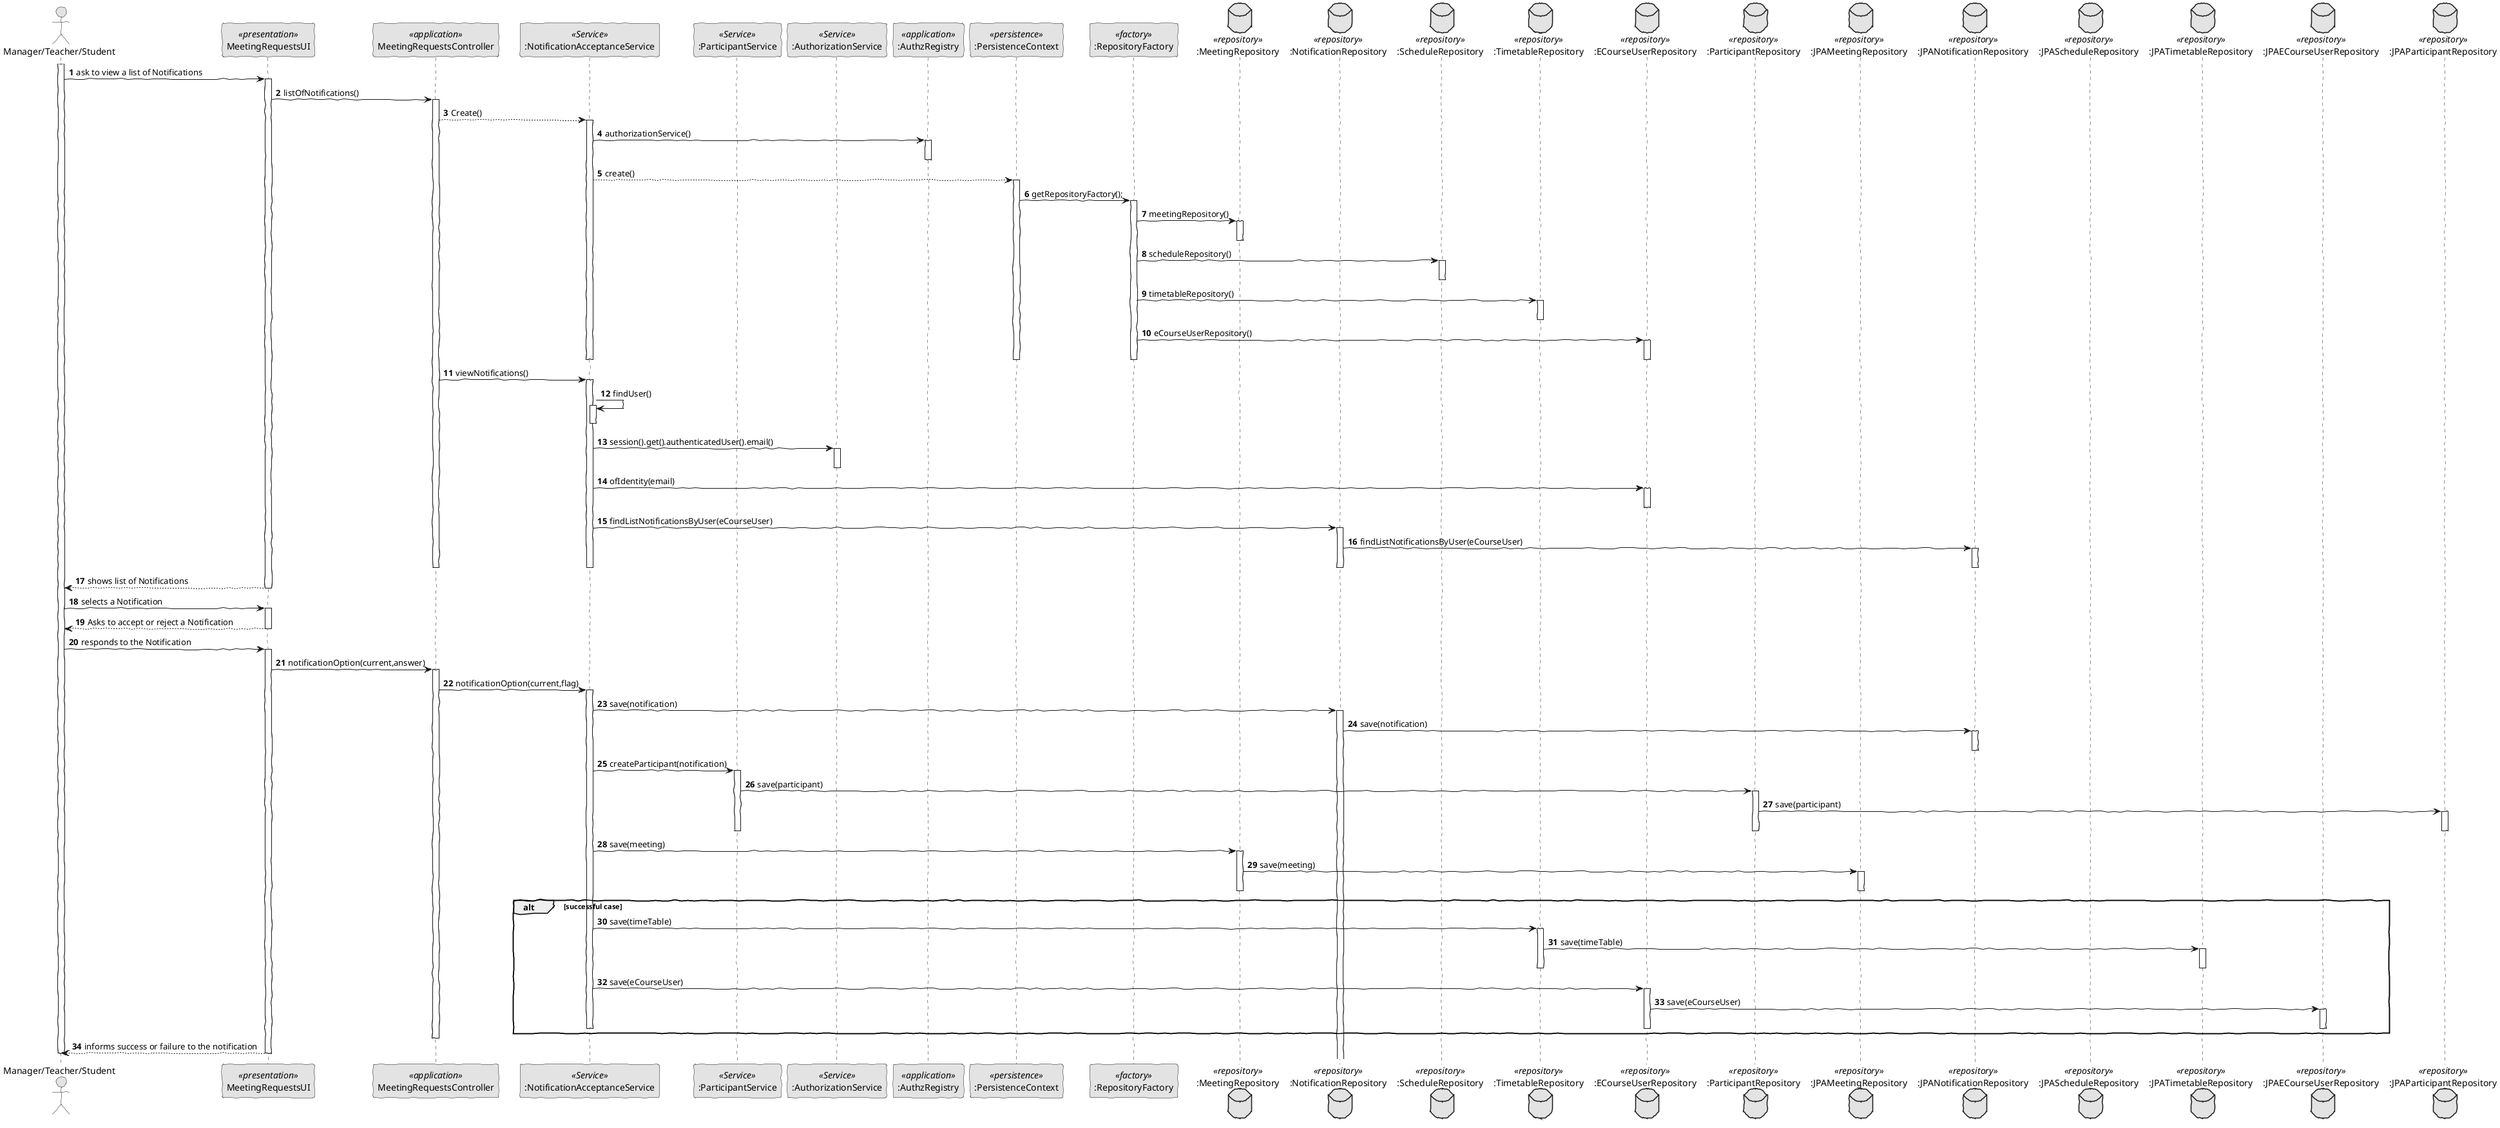 @startuml
'http://plantuml.com/skinparam.html
autonumber
skinparam handwritten true
skinparam monochrome true
skinparam packageStyle rect
skinparam defaultFontName FG Virgil
skinparam shadowing false

actor "Manager/Teacher/Student" as Manager
participant MeetingRequestsUI as UI <<presentation>>
participant MeetingRequestsController as Controller <<application>>
participant ":NotificationAcceptanceService" as Service2 <<Service>>
participant ":ParticipantService" as Service3 <<Service>>
participant ":AuthorizationService" as AuthorizationService <<Service>>
participant ":AuthzRegistry" as AuthzRegistry <<application>>


participant ":PersistenceContext" as Persistence <<persistence>>
participant ":RepositoryFactory" as RepositoryFactory <<factory>>


database ":MeetingRepository" as MeetingRepository <<repository>>
database ":NotificationRepository" as NotificationRepository <<repository>>
database ":ScheduleRepository" as ScheduleRepository <<repository>>
database ":TimetableRepository" as TimetableRepository <<repository>>
database ":ECourseUserRepository" as ECourseUserRepository <<repository>>
database ":ParticipantRepository" as ParticipantRepository <<repository>>


database ":JPAMeetingRepository" as JPAMeetingRepository <<repository>>
database ":JPANotificationRepository" as JPANotificationRepository <<repository>>
database ":JPAScheduleRepository" as JPAScheduleRepository <<repository>>
database ":JPATimetableRepository" as JPATimetableRepository <<repository>>
database ":JPAECourseUserRepository" as JPAECourseUserRepository <<repository>>
database ":JPAParticipantRepository" as JPAParticipantRepository <<repository>>




activate Manager

Manager -> UI : ask to view a list of Notifications
activate UI
UI -> Controller : listOfNotifications()
activate Controller
Controller --> Service2 :Create()
activate Service2

Service2->AuthzRegistry: authorizationService()
activate AuthzRegistry
deactivate AuthzRegistry

Service2 --> Persistence: create()
activate Persistence
Persistence -> RepositoryFactory: getRepositoryFactory();
activate RepositoryFactory

RepositoryFactory->MeetingRepository: meetingRepository()
activate MeetingRepository
deactivate MeetingRepository

RepositoryFactory->ScheduleRepository: scheduleRepository()
activate ScheduleRepository
deactivate ScheduleRepository

RepositoryFactory->TimetableRepository: timetableRepository()
activate TimetableRepository
deactivate TimetableRepository

RepositoryFactory->ECourseUserRepository: eCourseUserRepository()
activate ECourseUserRepository
deactivate ECourseUserRepository
deactivate RepositoryFactory
deactivate Persistence
deactivate Service2


Controller -> Service2 : viewNotifications()
activate Service2

Service2 -> Service2 : findUser()
activate Service2
deactivate Service2

Service2 -> AuthorizationService : session().get().authenticatedUser().email()
activate AuthorizationService
deactivate AuthorizationService

Service2 -> ECourseUserRepository : ofIdentity(email)
activate ECourseUserRepository
deactivate ECourseUserRepository

Service2 -> NotificationRepository : findListNotificationsByUser(eCourseUser)
activate NotificationRepository
NotificationRepository -> JPANotificationRepository : findListNotificationsByUser(eCourseUser)

activate JPANotificationRepository
deactivate JPANotificationRepository
deactivate NotificationRepository

deactivate Service2
deactivate Controller
UI --> Manager :shows list of Notifications

deactivate UI
Manager -> UI : selects a Notification
activate UI
UI --> Manager :Asks to accept or reject a Notification
deactivate UI
Manager -> UI: responds to the Notification

activate UI
UI -> Controller: notificationOption(current,answer)
activate Controller

Controller -> Service2: notificationOption(current,flag)

activate Service2
Service2 -> NotificationRepository: save(notification)
activate NotificationRepository

NotificationRepository -> JPANotificationRepository: save(notification)
activate JPANotificationRepository
deactivate JPANotificationRepository

Service2 -> Service3: createParticipant(notification)
activate Service3
Service3 -> ParticipantRepository: save(participant)
activate ParticipantRepository
ParticipantRepository -> JPAParticipantRepository: save(participant)

activate JPAParticipantRepository
deactivate JPAParticipantRepository
deactivate ParticipantRepository
deactivate Service3

Service2 -> MeetingRepository: save(meeting)
activate MeetingRepository
MeetingRepository -> JPAMeetingRepository: save(meeting)
activate JPAMeetingRepository
deactivate JPAMeetingRepository
deactivate MeetingRepository

alt successful case
Service2 -> TimetableRepository: save(timeTable)
activate TimetableRepository
TimetableRepository -> JPATimetableRepository: save(timeTable)

activate JPATimetableRepository
deactivate JPATimetableRepository
deactivate TimetableRepository

Service2 -> ECourseUserRepository: save(eCourseUser)
activate ECourseUserRepository
ECourseUserRepository -> JPAECourseUserRepository: save(eCourseUser)
activate JPAECourseUserRepository
deactivate JPAECourseUserRepository
deactivate ECourseUserRepository
deactivate Service2
end
deactivate Controller


UI --> Manager :informs success or failure to the notification
deactivate UI
deactivate Manager


@enduml